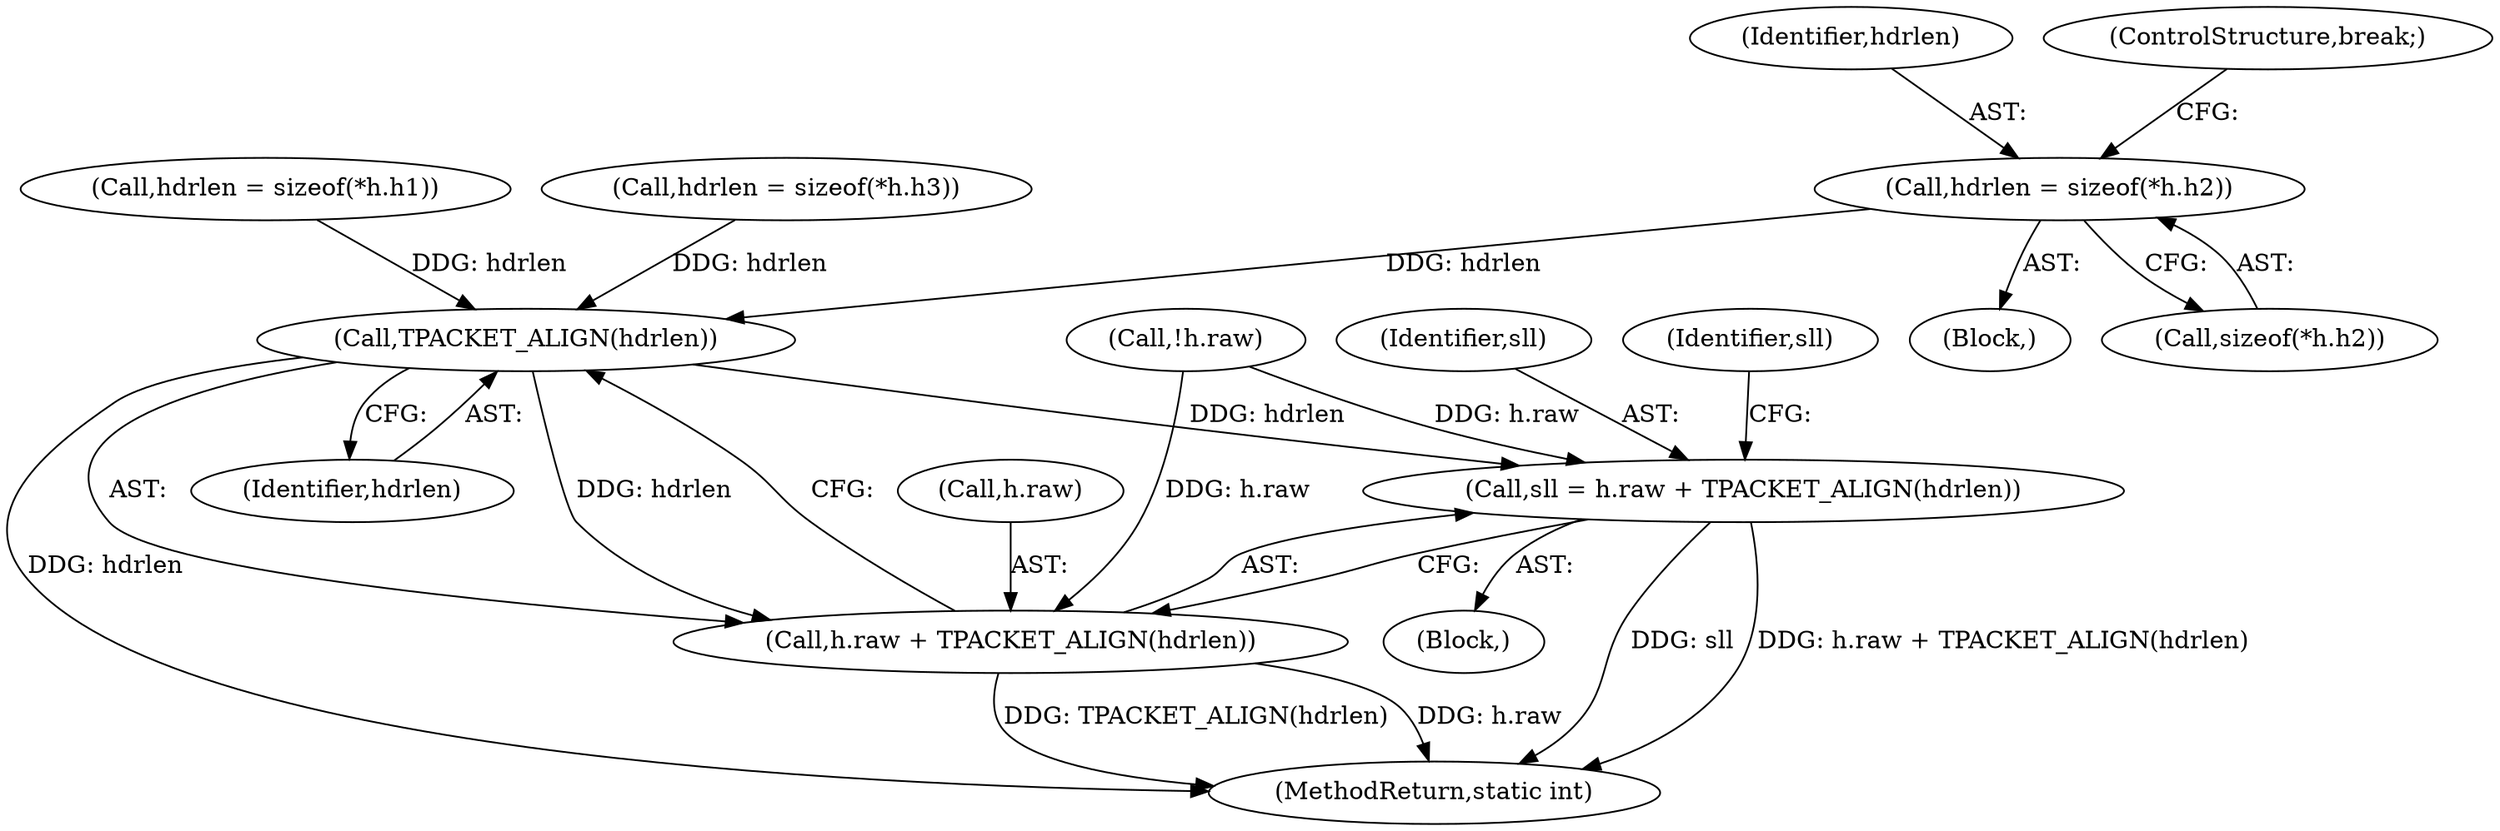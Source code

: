 digraph "0_linux_edbd58be15a957f6a760c4a514cd475217eb97fd@API" {
"1000767" [label="(Call,hdrlen = sizeof(*h.h2))"];
"1000860" [label="(Call,TPACKET_ALIGN(hdrlen))"];
"1000854" [label="(Call,sll = h.raw + TPACKET_ALIGN(hdrlen))"];
"1000856" [label="(Call,h.raw + TPACKET_ALIGN(hdrlen))"];
"1000769" [label="(Call,sizeof(*h.h2))"];
"1001035" [label="(MethodReturn,static int)"];
"1000654" [label="(Call,hdrlen = sizeof(*h.h1))"];
"1000109" [label="(Block,)"];
"1000767" [label="(Call,hdrlen = sizeof(*h.h2))"];
"1000864" [label="(Identifier,sll)"];
"1000860" [label="(Call,TPACKET_ALIGN(hdrlen))"];
"1000854" [label="(Call,sll = h.raw + TPACKET_ALIGN(hdrlen))"];
"1000602" [label="(Block,)"];
"1000491" [label="(Call,!h.raw)"];
"1000856" [label="(Call,h.raw + TPACKET_ALIGN(hdrlen))"];
"1000857" [label="(Call,h.raw)"];
"1000861" [label="(Identifier,hdrlen)"];
"1000768" [label="(Identifier,hdrlen)"];
"1000855" [label="(Identifier,sll)"];
"1000774" [label="(ControlStructure,break;)"];
"1000844" [label="(Call,hdrlen = sizeof(*h.h3))"];
"1000767" -> "1000602"  [label="AST: "];
"1000767" -> "1000769"  [label="CFG: "];
"1000768" -> "1000767"  [label="AST: "];
"1000769" -> "1000767"  [label="AST: "];
"1000774" -> "1000767"  [label="CFG: "];
"1000767" -> "1000860"  [label="DDG: hdrlen"];
"1000860" -> "1000856"  [label="AST: "];
"1000860" -> "1000861"  [label="CFG: "];
"1000861" -> "1000860"  [label="AST: "];
"1000856" -> "1000860"  [label="CFG: "];
"1000860" -> "1001035"  [label="DDG: hdrlen"];
"1000860" -> "1000854"  [label="DDG: hdrlen"];
"1000860" -> "1000856"  [label="DDG: hdrlen"];
"1000654" -> "1000860"  [label="DDG: hdrlen"];
"1000844" -> "1000860"  [label="DDG: hdrlen"];
"1000854" -> "1000109"  [label="AST: "];
"1000854" -> "1000856"  [label="CFG: "];
"1000855" -> "1000854"  [label="AST: "];
"1000856" -> "1000854"  [label="AST: "];
"1000864" -> "1000854"  [label="CFG: "];
"1000854" -> "1001035"  [label="DDG: sll"];
"1000854" -> "1001035"  [label="DDG: h.raw + TPACKET_ALIGN(hdrlen)"];
"1000491" -> "1000854"  [label="DDG: h.raw"];
"1000857" -> "1000856"  [label="AST: "];
"1000856" -> "1001035"  [label="DDG: h.raw"];
"1000856" -> "1001035"  [label="DDG: TPACKET_ALIGN(hdrlen)"];
"1000491" -> "1000856"  [label="DDG: h.raw"];
}
